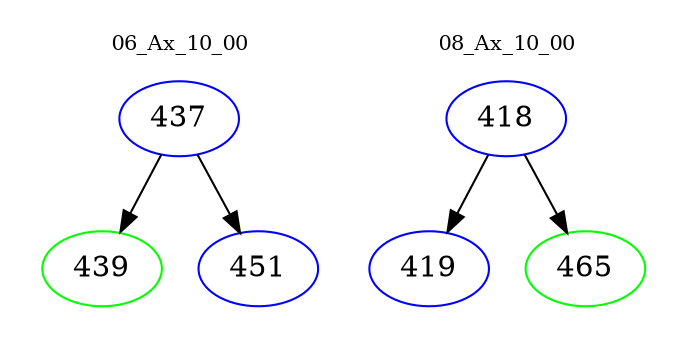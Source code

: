 digraph{
subgraph cluster_0 {
color = white
label = "06_Ax_10_00";
fontsize=10;
T0_437 [label="437", color="blue"]
T0_437 -> T0_439 [color="black"]
T0_439 [label="439", color="green"]
T0_437 -> T0_451 [color="black"]
T0_451 [label="451", color="blue"]
}
subgraph cluster_1 {
color = white
label = "08_Ax_10_00";
fontsize=10;
T1_418 [label="418", color="blue"]
T1_418 -> T1_419 [color="black"]
T1_419 [label="419", color="blue"]
T1_418 -> T1_465 [color="black"]
T1_465 [label="465", color="green"]
}
}
